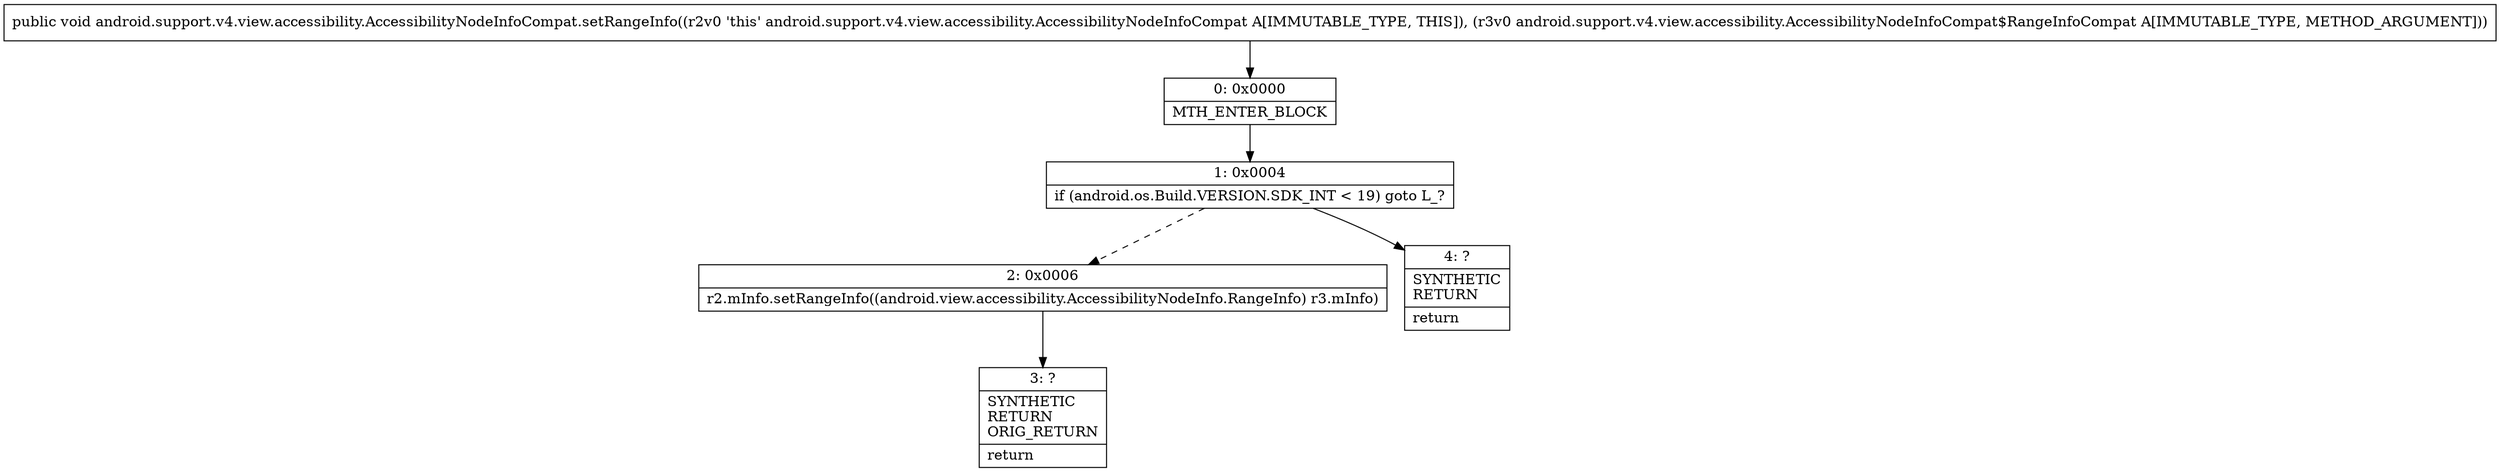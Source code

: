 digraph "CFG forandroid.support.v4.view.accessibility.AccessibilityNodeInfoCompat.setRangeInfo(Landroid\/support\/v4\/view\/accessibility\/AccessibilityNodeInfoCompat$RangeInfoCompat;)V" {
Node_0 [shape=record,label="{0\:\ 0x0000|MTH_ENTER_BLOCK\l}"];
Node_1 [shape=record,label="{1\:\ 0x0004|if (android.os.Build.VERSION.SDK_INT \< 19) goto L_?\l}"];
Node_2 [shape=record,label="{2\:\ 0x0006|r2.mInfo.setRangeInfo((android.view.accessibility.AccessibilityNodeInfo.RangeInfo) r3.mInfo)\l}"];
Node_3 [shape=record,label="{3\:\ ?|SYNTHETIC\lRETURN\lORIG_RETURN\l|return\l}"];
Node_4 [shape=record,label="{4\:\ ?|SYNTHETIC\lRETURN\l|return\l}"];
MethodNode[shape=record,label="{public void android.support.v4.view.accessibility.AccessibilityNodeInfoCompat.setRangeInfo((r2v0 'this' android.support.v4.view.accessibility.AccessibilityNodeInfoCompat A[IMMUTABLE_TYPE, THIS]), (r3v0 android.support.v4.view.accessibility.AccessibilityNodeInfoCompat$RangeInfoCompat A[IMMUTABLE_TYPE, METHOD_ARGUMENT])) }"];
MethodNode -> Node_0;
Node_0 -> Node_1;
Node_1 -> Node_2[style=dashed];
Node_1 -> Node_4;
Node_2 -> Node_3;
}

